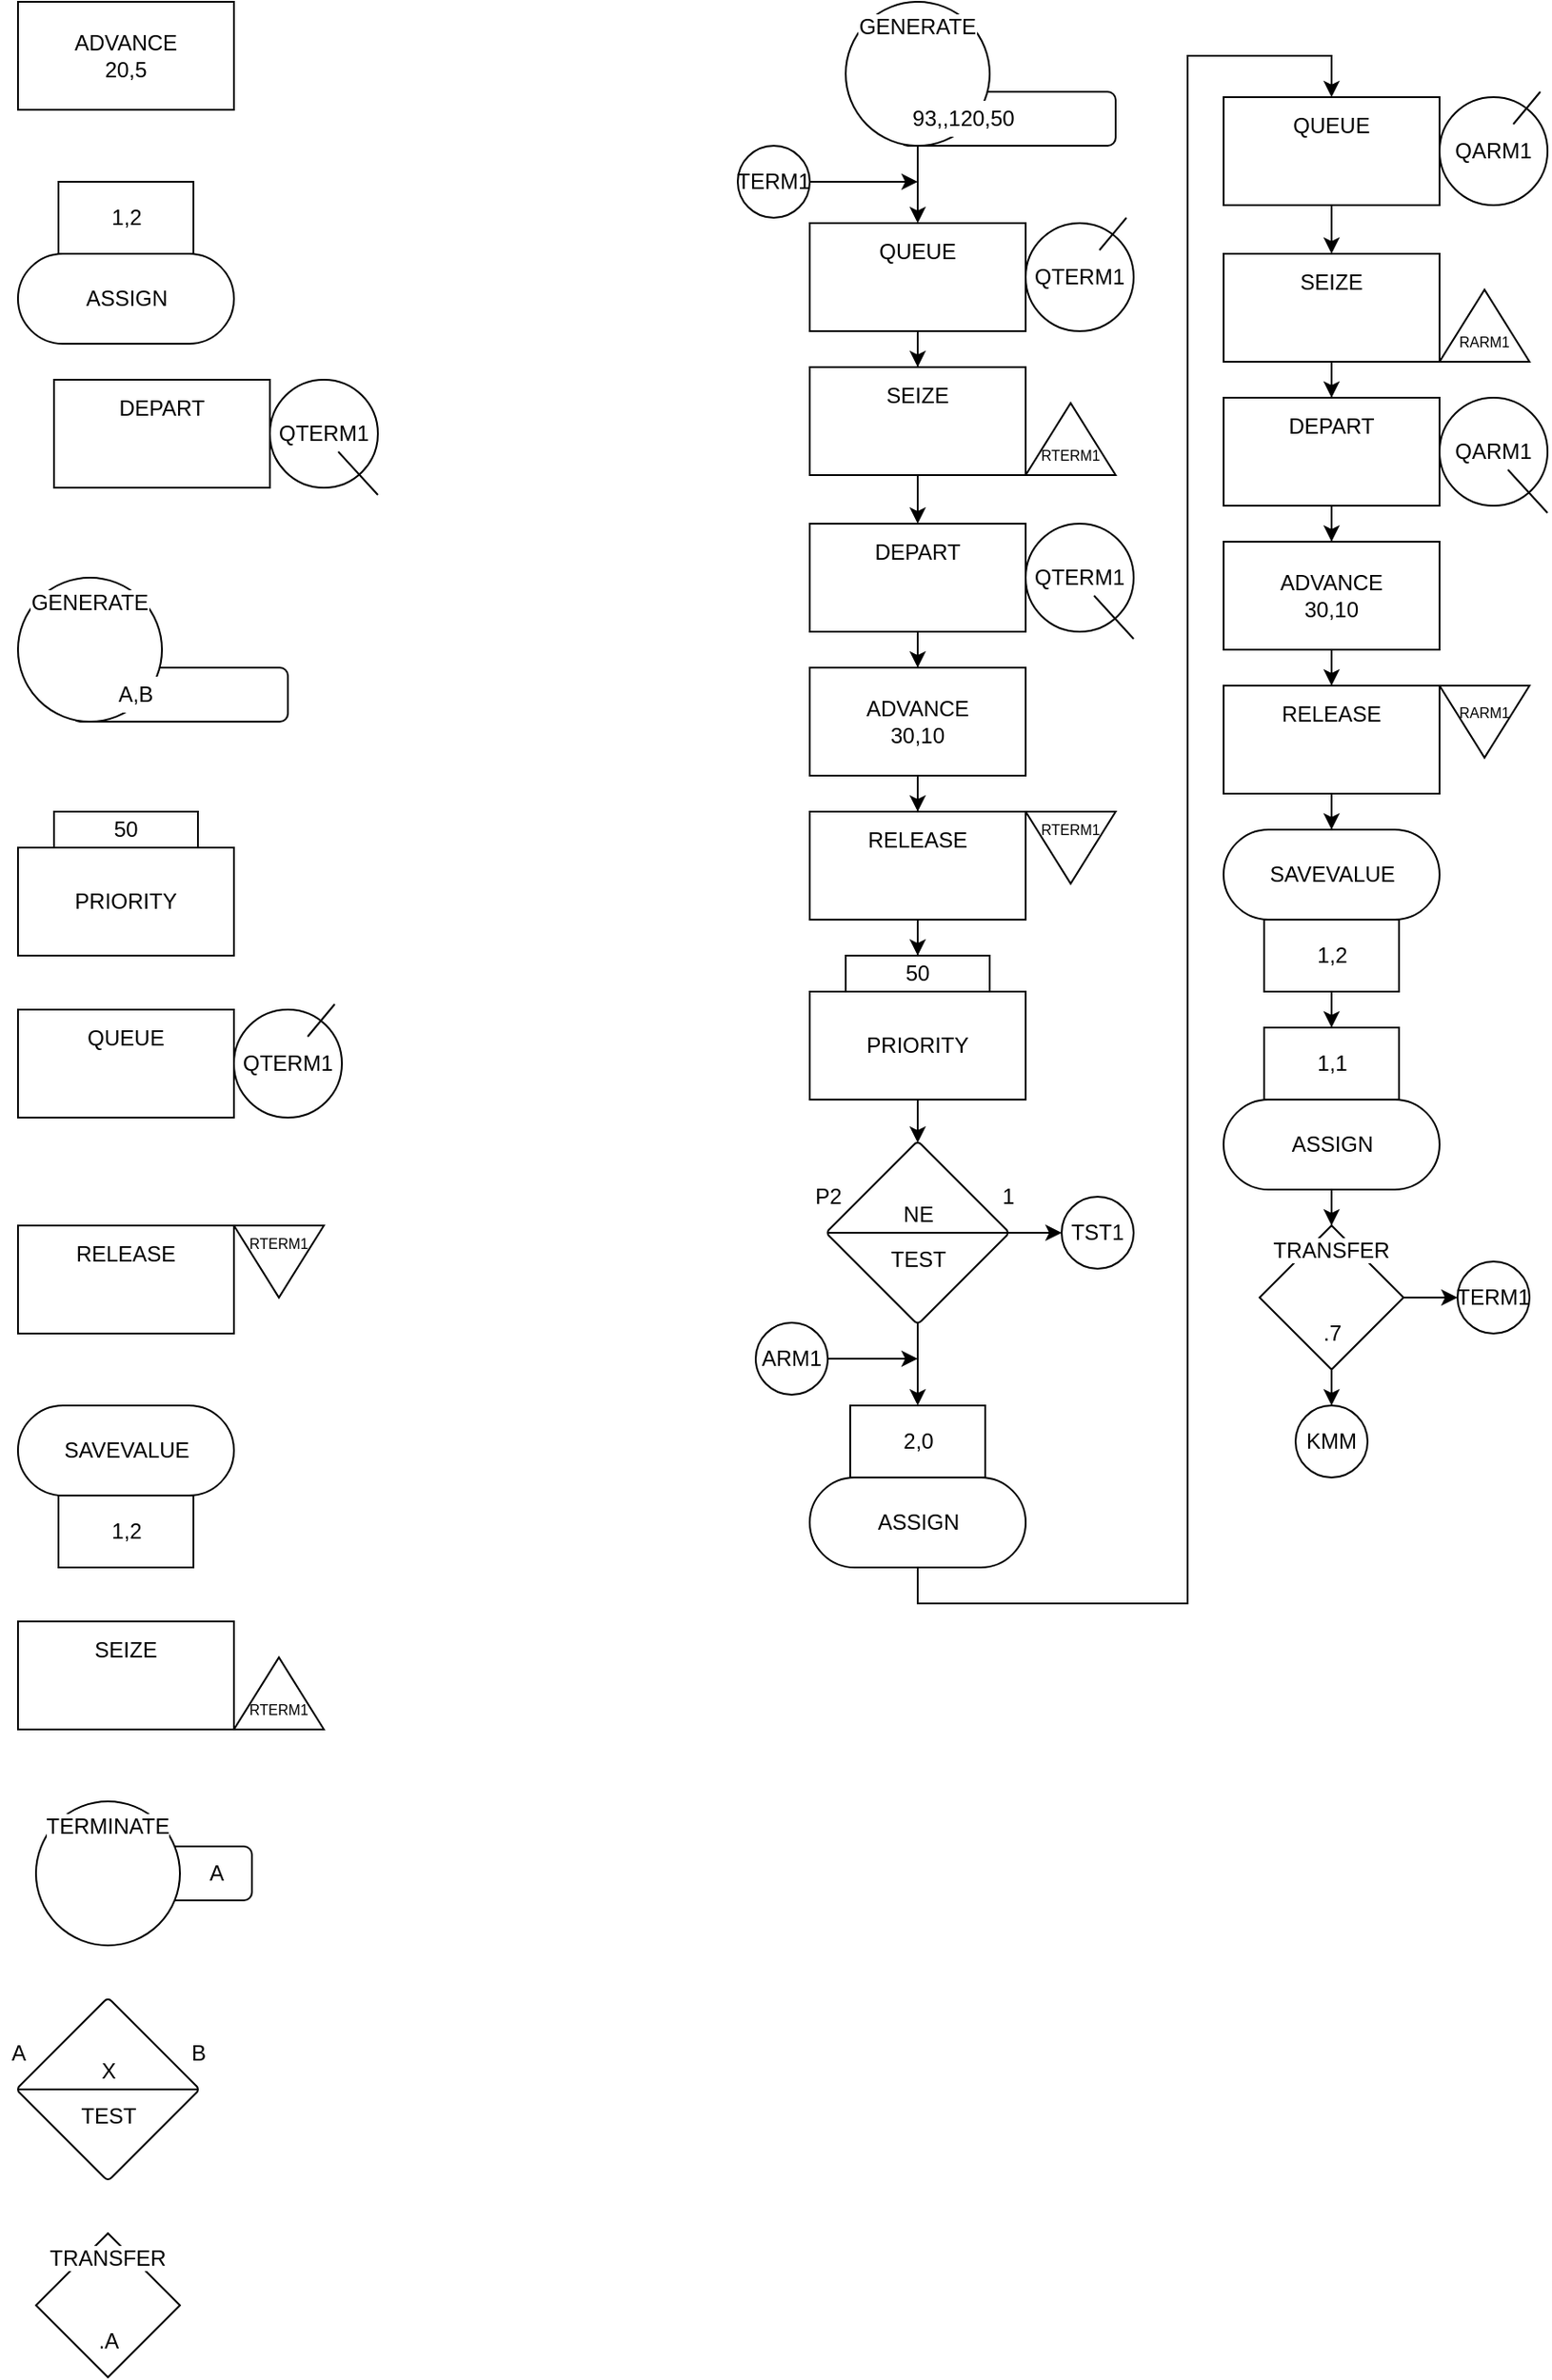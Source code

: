 <mxfile version="18.2.0" type="device"><diagram id="b5jF5Ehrv113ILvDeqp4" name="Page-1"><mxGraphModel dx="1560" dy="831" grid="1" gridSize="10" guides="1" tooltips="1" connect="1" arrows="1" fold="1" page="1" pageScale="1" pageWidth="827" pageHeight="1169" math="0" shadow="0"><root><mxCell id="0"/><mxCell id="1" parent="0"/><mxCell id="TqRCoRW5vjMTQsxi6WLX-4" value="ADVANCE&lt;br&gt;20,5" style="rounded=0;whiteSpace=wrap;html=1;" parent="1" vertex="1"><mxGeometry x="10" width="120" height="60" as="geometry"/></mxCell><mxCell id="TqRCoRW5vjMTQsxi6WLX-15" value="" style="group" parent="1" vertex="1" connectable="0"><mxGeometry x="10" y="100" width="120" height="90" as="geometry"/></mxCell><mxCell id="TqRCoRW5vjMTQsxi6WLX-6" value="ASSIGN" style="html=1;dashed=0;whitespace=wrap;shape=mxgraph.dfd.start" parent="TqRCoRW5vjMTQsxi6WLX-15" vertex="1"><mxGeometry y="40" width="120" height="50" as="geometry"/></mxCell><mxCell id="TqRCoRW5vjMTQsxi6WLX-7" value="1,2" style="rounded=0;whiteSpace=wrap;html=1;" parent="TqRCoRW5vjMTQsxi6WLX-15" vertex="1"><mxGeometry x="22.5" width="75" height="40" as="geometry"/></mxCell><mxCell id="TqRCoRW5vjMTQsxi6WLX-16" value="" style="group" parent="1" vertex="1" connectable="0"><mxGeometry x="30" y="210" width="180" height="64" as="geometry"/></mxCell><mxCell id="TqRCoRW5vjMTQsxi6WLX-8" value="DEPART&lt;br&gt;&lt;br&gt;&lt;br&gt;" style="rounded=0;whiteSpace=wrap;html=1;" parent="TqRCoRW5vjMTQsxi6WLX-16" vertex="1"><mxGeometry width="120" height="60" as="geometry"/></mxCell><mxCell id="TqRCoRW5vjMTQsxi6WLX-9" value="QTERM1" style="ellipse;whiteSpace=wrap;html=1;aspect=fixed;" parent="TqRCoRW5vjMTQsxi6WLX-16" vertex="1"><mxGeometry x="120" width="60" height="60" as="geometry"/></mxCell><mxCell id="TqRCoRW5vjMTQsxi6WLX-10" value="" style="endArrow=none;html=1;rounded=0;" parent="TqRCoRW5vjMTQsxi6WLX-16" edge="1"><mxGeometry width="50" height="50" relative="1" as="geometry"><mxPoint x="158" y="40" as="sourcePoint"/><mxPoint x="180" y="64" as="targetPoint"/></mxGeometry></mxCell><mxCell id="TqRCoRW5vjMTQsxi6WLX-20" value="" style="group" parent="1" vertex="1" connectable="0"><mxGeometry x="10" y="450" width="120" height="80" as="geometry"/></mxCell><mxCell id="TqRCoRW5vjMTQsxi6WLX-18" value="PRIORITY&lt;br&gt;" style="rounded=0;whiteSpace=wrap;html=1;strokeColor=#000000;fillColor=default;" parent="TqRCoRW5vjMTQsxi6WLX-20" vertex="1"><mxGeometry y="20" width="120" height="60" as="geometry"/></mxCell><mxCell id="TqRCoRW5vjMTQsxi6WLX-19" value="50" style="rounded=0;whiteSpace=wrap;html=1;strokeColor=#000000;fillColor=default;" parent="TqRCoRW5vjMTQsxi6WLX-20" vertex="1"><mxGeometry x="20" width="80" height="20" as="geometry"/></mxCell><mxCell id="TqRCoRW5vjMTQsxi6WLX-25" value="" style="group" parent="1" vertex="1" connectable="0"><mxGeometry x="10" y="557" width="180" height="63" as="geometry"/></mxCell><mxCell id="TqRCoRW5vjMTQsxi6WLX-22" value="QUEUE&lt;br&gt;&lt;br&gt;&lt;br&gt;" style="rounded=0;whiteSpace=wrap;html=1;" parent="TqRCoRW5vjMTQsxi6WLX-25" vertex="1"><mxGeometry y="3" width="120" height="60" as="geometry"/></mxCell><mxCell id="TqRCoRW5vjMTQsxi6WLX-23" value="QTERM1" style="ellipse;whiteSpace=wrap;html=1;aspect=fixed;" parent="TqRCoRW5vjMTQsxi6WLX-25" vertex="1"><mxGeometry x="120" y="3" width="60" height="60" as="geometry"/></mxCell><mxCell id="TqRCoRW5vjMTQsxi6WLX-24" value="" style="endArrow=none;html=1;rounded=0;" parent="TqRCoRW5vjMTQsxi6WLX-25" edge="1"><mxGeometry width="50" height="50" relative="1" as="geometry"><mxPoint x="176" as="sourcePoint"/><mxPoint x="161" y="18" as="targetPoint"/></mxGeometry></mxCell><mxCell id="TqRCoRW5vjMTQsxi6WLX-29" value="" style="group" parent="1" vertex="1" connectable="0"><mxGeometry x="10" y="680" width="170" height="60" as="geometry"/></mxCell><mxCell id="TqRCoRW5vjMTQsxi6WLX-26" value="RELEASE&lt;br&gt;&lt;br&gt;&lt;br&gt;" style="rounded=0;whiteSpace=wrap;html=1;strokeColor=#000000;fillColor=default;" parent="TqRCoRW5vjMTQsxi6WLX-29" vertex="1"><mxGeometry width="120" height="60" as="geometry"/></mxCell><mxCell id="TqRCoRW5vjMTQsxi6WLX-28" value="RTERM1&lt;br style=&quot;font-size: 8px;&quot;&gt;&lt;br style=&quot;font-size: 8px;&quot;&gt;&lt;br style=&quot;font-size: 8px;&quot;&gt;" style="triangle;whiteSpace=wrap;html=1;dashed=0;direction=south;strokeColor=#000000;fillColor=default;fontSize=8;" parent="TqRCoRW5vjMTQsxi6WLX-29" vertex="1"><mxGeometry x="120" width="50" height="40" as="geometry"/></mxCell><mxCell id="TqRCoRW5vjMTQsxi6WLX-37" value="" style="group" parent="1" vertex="1" connectable="0"><mxGeometry x="10" y="780" width="120" height="90" as="geometry"/></mxCell><mxCell id="TqRCoRW5vjMTQsxi6WLX-35" value="SAVEVALUE" style="html=1;dashed=0;whitespace=wrap;shape=mxgraph.dfd.start" parent="TqRCoRW5vjMTQsxi6WLX-37" vertex="1"><mxGeometry width="120" height="50" as="geometry"/></mxCell><mxCell id="TqRCoRW5vjMTQsxi6WLX-36" value="1,2" style="rounded=0;whiteSpace=wrap;html=1;" parent="TqRCoRW5vjMTQsxi6WLX-37" vertex="1"><mxGeometry x="22.5" y="50" width="75" height="40" as="geometry"/></mxCell><mxCell id="TqRCoRW5vjMTQsxi6WLX-56" value="" style="group" parent="1" vertex="1" connectable="0"><mxGeometry x="10" y="900" width="170" height="60" as="geometry"/></mxCell><mxCell id="TqRCoRW5vjMTQsxi6WLX-53" value="SEIZE&lt;br&gt;&lt;br&gt;&lt;br&gt;" style="rounded=0;whiteSpace=wrap;html=1;strokeColor=#000000;fillColor=default;" parent="TqRCoRW5vjMTQsxi6WLX-56" vertex="1"><mxGeometry width="120" height="60" as="geometry"/></mxCell><mxCell id="TqRCoRW5vjMTQsxi6WLX-54" value="&lt;br&gt;&lt;br&gt;RTERM1" style="triangle;whiteSpace=wrap;html=1;dashed=0;direction=south;strokeColor=#000000;fillColor=default;fontSize=8;flipV=1;" parent="TqRCoRW5vjMTQsxi6WLX-56" vertex="1"><mxGeometry x="120" y="20" width="50" height="40" as="geometry"/></mxCell><mxCell id="TqRCoRW5vjMTQsxi6WLX-72" value="" style="group" parent="1" vertex="1" connectable="0"><mxGeometry y="1110" width="120" height="100" as="geometry"/></mxCell><mxCell id="TqRCoRW5vjMTQsxi6WLX-67" value="" style="verticalLabelPosition=bottom;verticalAlign=top;html=1;shape=mxgraph.flowchart.sort;fontSize=12;strokeColor=#000000;fillColor=default;" parent="TqRCoRW5vjMTQsxi6WLX-72" vertex="1"><mxGeometry x="10" width="100" height="100" as="geometry"/></mxCell><mxCell id="TqRCoRW5vjMTQsxi6WLX-68" value="TEST" style="text;html=1;align=center;verticalAlign=middle;resizable=0;points=[];autosize=1;strokeColor=none;fillColor=none;fontSize=12;" parent="TqRCoRW5vjMTQsxi6WLX-72" vertex="1"><mxGeometry x="35" y="55" width="50" height="20" as="geometry"/></mxCell><mxCell id="TqRCoRW5vjMTQsxi6WLX-69" value="X" style="text;html=1;align=center;verticalAlign=middle;resizable=0;points=[];autosize=1;strokeColor=none;fillColor=none;fontSize=12;" parent="TqRCoRW5vjMTQsxi6WLX-72" vertex="1"><mxGeometry x="50" y="30" width="20" height="20" as="geometry"/></mxCell><mxCell id="TqRCoRW5vjMTQsxi6WLX-70" value="A" style="text;html=1;align=center;verticalAlign=middle;resizable=0;points=[];autosize=1;strokeColor=none;fillColor=none;fontSize=12;" parent="TqRCoRW5vjMTQsxi6WLX-72" vertex="1"><mxGeometry y="20" width="20" height="20" as="geometry"/></mxCell><mxCell id="TqRCoRW5vjMTQsxi6WLX-71" value="B" style="text;html=1;align=center;verticalAlign=middle;resizable=0;points=[];autosize=1;strokeColor=none;fillColor=none;fontSize=12;" parent="TqRCoRW5vjMTQsxi6WLX-72" vertex="1"><mxGeometry x="100" y="20" width="20" height="20" as="geometry"/></mxCell><mxCell id="TqRCoRW5vjMTQsxi6WLX-74" value="" style="group" parent="1" vertex="1" connectable="0"><mxGeometry x="10" y="320" width="150" height="80" as="geometry"/></mxCell><mxCell id="TqRCoRW5vjMTQsxi6WLX-3" value="" style="rounded=1;whiteSpace=wrap;html=1;" parent="TqRCoRW5vjMTQsxi6WLX-74" vertex="1"><mxGeometry x="30" y="50" width="120" height="30" as="geometry"/></mxCell><mxCell id="TqRCoRW5vjMTQsxi6WLX-2" value="GENERATE" style="ellipse;whiteSpace=wrap;html=1;aspect=fixed;verticalAlign=top;labelBackgroundColor=default;labelBorderColor=none;" parent="TqRCoRW5vjMTQsxi6WLX-74" vertex="1"><mxGeometry width="80" height="80" as="geometry"/></mxCell><mxCell id="TqRCoRW5vjMTQsxi6WLX-11" value="A,B" style="text;html=1;align=center;verticalAlign=middle;resizable=0;points=[];autosize=1;strokeColor=none;fillColor=default;" parent="TqRCoRW5vjMTQsxi6WLX-74" vertex="1"><mxGeometry x="50" y="55" width="30" height="20" as="geometry"/></mxCell><mxCell id="TqRCoRW5vjMTQsxi6WLX-75" value="" style="group" parent="1" vertex="1" connectable="0"><mxGeometry x="20" y="1000" width="120" height="80" as="geometry"/></mxCell><mxCell id="TqRCoRW5vjMTQsxi6WLX-63" value="" style="rounded=1;whiteSpace=wrap;html=1;" parent="TqRCoRW5vjMTQsxi6WLX-75" vertex="1"><mxGeometry x="65" y="25" width="55" height="30" as="geometry"/></mxCell><mxCell id="TqRCoRW5vjMTQsxi6WLX-64" value="TERMINATE" style="ellipse;whiteSpace=wrap;html=1;aspect=fixed;verticalAlign=top;labelBackgroundColor=default;" parent="TqRCoRW5vjMTQsxi6WLX-75" vertex="1"><mxGeometry width="80" height="80" as="geometry"/></mxCell><mxCell id="TqRCoRW5vjMTQsxi6WLX-65" value="A" style="text;html=1;align=center;verticalAlign=middle;resizable=0;points=[];autosize=1;strokeColor=none;fillColor=default;" parent="TqRCoRW5vjMTQsxi6WLX-75" vertex="1"><mxGeometry x="90" y="30" width="20" height="20" as="geometry"/></mxCell><mxCell id="TqRCoRW5vjMTQsxi6WLX-119" value="" style="group" parent="1" vertex="1" connectable="0"><mxGeometry x="20" y="1240" width="80" height="80" as="geometry"/></mxCell><mxCell id="TqRCoRW5vjMTQsxi6WLX-73" value="TRANSFER" style="rhombus;whiteSpace=wrap;html=1;fontSize=12;strokeColor=#000000;fillColor=default;labelPosition=center;verticalLabelPosition=middle;align=center;verticalAlign=top;labelBackgroundColor=default;" parent="TqRCoRW5vjMTQsxi6WLX-119" vertex="1"><mxGeometry width="80" height="80" as="geometry"/></mxCell><mxCell id="TqRCoRW5vjMTQsxi6WLX-76" value=".A" style="text;html=1;align=center;verticalAlign=middle;resizable=0;points=[];autosize=1;strokeColor=none;fillColor=none;fontSize=12;" parent="TqRCoRW5vjMTQsxi6WLX-119" vertex="1"><mxGeometry x="25" y="50" width="30" height="20" as="geometry"/></mxCell><mxCell id="TqRCoRW5vjMTQsxi6WLX-120" value="" style="group" parent="1" vertex="1" connectable="0"><mxGeometry x="470" width="150" height="80" as="geometry"/></mxCell><mxCell id="TqRCoRW5vjMTQsxi6WLX-121" value="" style="rounded=1;whiteSpace=wrap;html=1;" parent="TqRCoRW5vjMTQsxi6WLX-120" vertex="1"><mxGeometry x="30" y="50" width="120" height="30" as="geometry"/></mxCell><mxCell id="TqRCoRW5vjMTQsxi6WLX-122" value="GENERATE" style="ellipse;whiteSpace=wrap;html=1;aspect=fixed;verticalAlign=top;labelBackgroundColor=default;labelBorderColor=none;" parent="TqRCoRW5vjMTQsxi6WLX-120" vertex="1"><mxGeometry width="80" height="80" as="geometry"/></mxCell><mxCell id="TqRCoRW5vjMTQsxi6WLX-123" value="93,,120,50" style="text;html=1;align=center;verticalAlign=middle;resizable=0;points=[];autosize=1;strokeColor=none;fillColor=default;labelBackgroundColor=none;" parent="TqRCoRW5vjMTQsxi6WLX-120" vertex="1"><mxGeometry x="30" y="55" width="70" height="20" as="geometry"/></mxCell><mxCell id="TrXtU_IA2PlXwmje9z8y-1" value="" style="group" vertex="1" connectable="0" parent="1"><mxGeometry x="450" y="120" width="180" height="63" as="geometry"/></mxCell><mxCell id="TrXtU_IA2PlXwmje9z8y-2" value="QUEUE&lt;br&gt;&lt;br&gt;&lt;br&gt;" style="rounded=0;whiteSpace=wrap;html=1;" vertex="1" parent="TrXtU_IA2PlXwmje9z8y-1"><mxGeometry y="3" width="120" height="60" as="geometry"/></mxCell><mxCell id="TrXtU_IA2PlXwmje9z8y-3" value="QTERM1" style="ellipse;whiteSpace=wrap;html=1;aspect=fixed;" vertex="1" parent="TrXtU_IA2PlXwmje9z8y-1"><mxGeometry x="120" y="3" width="60" height="60" as="geometry"/></mxCell><mxCell id="TrXtU_IA2PlXwmje9z8y-4" value="" style="endArrow=none;html=1;rounded=0;" edge="1" parent="TrXtU_IA2PlXwmje9z8y-1"><mxGeometry width="50" height="50" relative="1" as="geometry"><mxPoint x="176" as="sourcePoint"/><mxPoint x="161" y="18" as="targetPoint"/></mxGeometry></mxCell><mxCell id="TrXtU_IA2PlXwmje9z8y-5" style="edgeStyle=orthogonalEdgeStyle;rounded=0;orthogonalLoop=1;jettySize=auto;html=1;entryX=0.5;entryY=0;entryDx=0;entryDy=0;" edge="1" parent="1" source="TqRCoRW5vjMTQsxi6WLX-122" target="TrXtU_IA2PlXwmje9z8y-2"><mxGeometry relative="1" as="geometry"/></mxCell><mxCell id="TrXtU_IA2PlXwmje9z8y-6" value="" style="group" vertex="1" connectable="0" parent="1"><mxGeometry x="450" y="203" width="170" height="60" as="geometry"/></mxCell><mxCell id="TrXtU_IA2PlXwmje9z8y-7" value="SEIZE&lt;br&gt;&lt;br&gt;&lt;br&gt;" style="rounded=0;whiteSpace=wrap;html=1;strokeColor=#000000;fillColor=default;" vertex="1" parent="TrXtU_IA2PlXwmje9z8y-6"><mxGeometry width="120" height="60" as="geometry"/></mxCell><mxCell id="TrXtU_IA2PlXwmje9z8y-8" value="&lt;br&gt;&lt;br&gt;RTERM1" style="triangle;whiteSpace=wrap;html=1;dashed=0;direction=south;strokeColor=#000000;fillColor=default;fontSize=8;flipV=1;" vertex="1" parent="TrXtU_IA2PlXwmje9z8y-6"><mxGeometry x="120" y="20" width="50" height="40" as="geometry"/></mxCell><mxCell id="TrXtU_IA2PlXwmje9z8y-9" value="" style="edgeStyle=orthogonalEdgeStyle;rounded=0;orthogonalLoop=1;jettySize=auto;html=1;" edge="1" parent="1" source="TrXtU_IA2PlXwmje9z8y-2" target="TrXtU_IA2PlXwmje9z8y-7"><mxGeometry relative="1" as="geometry"/></mxCell><mxCell id="TrXtU_IA2PlXwmje9z8y-10" value="" style="group" vertex="1" connectable="0" parent="1"><mxGeometry x="450" y="290" width="180" height="64" as="geometry"/></mxCell><mxCell id="TrXtU_IA2PlXwmje9z8y-11" value="DEPART&lt;br&gt;&lt;br&gt;&lt;br&gt;" style="rounded=0;whiteSpace=wrap;html=1;" vertex="1" parent="TrXtU_IA2PlXwmje9z8y-10"><mxGeometry width="120" height="60" as="geometry"/></mxCell><mxCell id="TrXtU_IA2PlXwmje9z8y-12" value="QTERM1" style="ellipse;whiteSpace=wrap;html=1;aspect=fixed;" vertex="1" parent="TrXtU_IA2PlXwmje9z8y-10"><mxGeometry x="120" width="60" height="60" as="geometry"/></mxCell><mxCell id="TrXtU_IA2PlXwmje9z8y-13" value="" style="endArrow=none;html=1;rounded=0;" edge="1" parent="TrXtU_IA2PlXwmje9z8y-10"><mxGeometry width="50" height="50" relative="1" as="geometry"><mxPoint x="158" y="40" as="sourcePoint"/><mxPoint x="180" y="64" as="targetPoint"/></mxGeometry></mxCell><mxCell id="TrXtU_IA2PlXwmje9z8y-14" value="" style="edgeStyle=orthogonalEdgeStyle;rounded=0;orthogonalLoop=1;jettySize=auto;html=1;" edge="1" parent="1" source="TrXtU_IA2PlXwmje9z8y-7" target="TrXtU_IA2PlXwmje9z8y-11"><mxGeometry relative="1" as="geometry"/></mxCell><mxCell id="TrXtU_IA2PlXwmje9z8y-20" value="" style="edgeStyle=orthogonalEdgeStyle;rounded=0;orthogonalLoop=1;jettySize=auto;html=1;" edge="1" parent="1" source="TrXtU_IA2PlXwmje9z8y-15" target="TrXtU_IA2PlXwmje9z8y-18"><mxGeometry relative="1" as="geometry"/></mxCell><mxCell id="TrXtU_IA2PlXwmje9z8y-15" value="ADVANCE&lt;br&gt;30,10" style="rounded=0;whiteSpace=wrap;html=1;" vertex="1" parent="1"><mxGeometry x="450" y="370" width="120" height="60" as="geometry"/></mxCell><mxCell id="TrXtU_IA2PlXwmje9z8y-16" value="" style="edgeStyle=orthogonalEdgeStyle;rounded=0;orthogonalLoop=1;jettySize=auto;html=1;" edge="1" parent="1" source="TrXtU_IA2PlXwmje9z8y-11" target="TrXtU_IA2PlXwmje9z8y-15"><mxGeometry relative="1" as="geometry"/></mxCell><mxCell id="TrXtU_IA2PlXwmje9z8y-17" value="" style="group" vertex="1" connectable="0" parent="1"><mxGeometry x="450" y="450" width="170" height="60" as="geometry"/></mxCell><mxCell id="TrXtU_IA2PlXwmje9z8y-18" value="RELEASE&lt;br&gt;&lt;br&gt;&lt;br&gt;" style="rounded=0;whiteSpace=wrap;html=1;strokeColor=#000000;fillColor=default;" vertex="1" parent="TrXtU_IA2PlXwmje9z8y-17"><mxGeometry width="120" height="60" as="geometry"/></mxCell><mxCell id="TrXtU_IA2PlXwmje9z8y-19" value="RTERM1&lt;br style=&quot;font-size: 8px;&quot;&gt;&lt;br style=&quot;font-size: 8px;&quot;&gt;&lt;br style=&quot;font-size: 8px;&quot;&gt;" style="triangle;whiteSpace=wrap;html=1;dashed=0;direction=south;strokeColor=#000000;fillColor=default;fontSize=8;" vertex="1" parent="TrXtU_IA2PlXwmje9z8y-17"><mxGeometry x="120" width="50" height="40" as="geometry"/></mxCell><mxCell id="TrXtU_IA2PlXwmje9z8y-22" value="" style="group" vertex="1" connectable="0" parent="1"><mxGeometry x="450" y="530" width="120" height="80" as="geometry"/></mxCell><mxCell id="TrXtU_IA2PlXwmje9z8y-23" value="PRIORITY&lt;br&gt;" style="rounded=0;whiteSpace=wrap;html=1;strokeColor=#000000;fillColor=default;" vertex="1" parent="TrXtU_IA2PlXwmje9z8y-22"><mxGeometry y="20" width="120" height="60" as="geometry"/></mxCell><mxCell id="TrXtU_IA2PlXwmje9z8y-24" value="50" style="rounded=0;whiteSpace=wrap;html=1;strokeColor=#000000;fillColor=default;" vertex="1" parent="TrXtU_IA2PlXwmje9z8y-22"><mxGeometry x="20" width="80" height="20" as="geometry"/></mxCell><mxCell id="TrXtU_IA2PlXwmje9z8y-25" value="" style="edgeStyle=orthogonalEdgeStyle;rounded=0;orthogonalLoop=1;jettySize=auto;html=1;" edge="1" parent="1" source="TrXtU_IA2PlXwmje9z8y-18" target="TrXtU_IA2PlXwmje9z8y-24"><mxGeometry relative="1" as="geometry"/></mxCell><mxCell id="TrXtU_IA2PlXwmje9z8y-26" value="" style="group" vertex="1" connectable="0" parent="1"><mxGeometry x="450" y="634" width="120" height="100" as="geometry"/></mxCell><mxCell id="TrXtU_IA2PlXwmje9z8y-27" value="" style="verticalLabelPosition=bottom;verticalAlign=top;html=1;shape=mxgraph.flowchart.sort;fontSize=12;strokeColor=#000000;fillColor=default;" vertex="1" parent="TrXtU_IA2PlXwmje9z8y-26"><mxGeometry x="10" width="100" height="100" as="geometry"/></mxCell><mxCell id="TrXtU_IA2PlXwmje9z8y-28" value="TEST" style="text;html=1;align=center;verticalAlign=middle;resizable=0;points=[];autosize=1;strokeColor=none;fillColor=none;fontSize=12;" vertex="1" parent="TrXtU_IA2PlXwmje9z8y-26"><mxGeometry x="35" y="55" width="50" height="20" as="geometry"/></mxCell><mxCell id="TrXtU_IA2PlXwmje9z8y-29" value="NE" style="text;html=1;align=center;verticalAlign=middle;resizable=0;points=[];autosize=1;strokeColor=none;fillColor=none;fontSize=12;" vertex="1" parent="TrXtU_IA2PlXwmje9z8y-26"><mxGeometry x="45" y="30" width="30" height="20" as="geometry"/></mxCell><mxCell id="TrXtU_IA2PlXwmje9z8y-30" value="P2" style="text;html=1;align=center;verticalAlign=middle;resizable=0;points=[];autosize=1;strokeColor=none;fillColor=none;fontSize=12;" vertex="1" parent="TrXtU_IA2PlXwmje9z8y-26"><mxGeometry x="-5" y="20" width="30" height="20" as="geometry"/></mxCell><mxCell id="TrXtU_IA2PlXwmje9z8y-31" value="1" style="text;html=1;align=center;verticalAlign=middle;resizable=0;points=[];autosize=1;strokeColor=none;fillColor=none;fontSize=12;" vertex="1" parent="TrXtU_IA2PlXwmje9z8y-26"><mxGeometry x="100" y="20" width="20" height="20" as="geometry"/></mxCell><mxCell id="TrXtU_IA2PlXwmje9z8y-32" value="" style="edgeStyle=orthogonalEdgeStyle;rounded=0;orthogonalLoop=1;jettySize=auto;html=1;entryX=0.5;entryY=0;entryDx=0;entryDy=0;entryPerimeter=0;" edge="1" parent="1" source="TrXtU_IA2PlXwmje9z8y-23" target="TrXtU_IA2PlXwmje9z8y-27"><mxGeometry relative="1" as="geometry"><mxPoint x="510" y="700" as="targetPoint"/></mxGeometry></mxCell><mxCell id="TrXtU_IA2PlXwmje9z8y-34" value="TST1" style="ellipse;whiteSpace=wrap;html=1;aspect=fixed;" vertex="1" parent="1"><mxGeometry x="590" y="664" width="40" height="40" as="geometry"/></mxCell><mxCell id="TrXtU_IA2PlXwmje9z8y-35" value="" style="group" vertex="1" connectable="0" parent="1"><mxGeometry x="450" y="780" width="120" height="90" as="geometry"/></mxCell><mxCell id="TrXtU_IA2PlXwmje9z8y-36" value="ASSIGN" style="html=1;dashed=0;whitespace=wrap;shape=mxgraph.dfd.start" vertex="1" parent="TrXtU_IA2PlXwmje9z8y-35"><mxGeometry y="40" width="120" height="50" as="geometry"/></mxCell><mxCell id="TrXtU_IA2PlXwmje9z8y-37" value="2,0" style="rounded=0;whiteSpace=wrap;html=1;" vertex="1" parent="TrXtU_IA2PlXwmje9z8y-35"><mxGeometry x="22.5" width="75" height="40" as="geometry"/></mxCell><mxCell id="TrXtU_IA2PlXwmje9z8y-38" value="" style="edgeStyle=orthogonalEdgeStyle;rounded=0;orthogonalLoop=1;jettySize=auto;html=1;" edge="1" parent="1" source="TrXtU_IA2PlXwmje9z8y-27" target="TrXtU_IA2PlXwmje9z8y-37"><mxGeometry relative="1" as="geometry"/></mxCell><mxCell id="TrXtU_IA2PlXwmje9z8y-39" value="" style="group" vertex="1" connectable="0" parent="1"><mxGeometry x="680" y="50" width="180" height="63" as="geometry"/></mxCell><mxCell id="TrXtU_IA2PlXwmje9z8y-40" value="QUEUE&lt;br&gt;&lt;br&gt;&lt;br&gt;" style="rounded=0;whiteSpace=wrap;html=1;" vertex="1" parent="TrXtU_IA2PlXwmje9z8y-39"><mxGeometry y="3" width="120" height="60" as="geometry"/></mxCell><mxCell id="TrXtU_IA2PlXwmje9z8y-41" value="QARM1" style="ellipse;whiteSpace=wrap;html=1;aspect=fixed;" vertex="1" parent="TrXtU_IA2PlXwmje9z8y-39"><mxGeometry x="120" y="3" width="60" height="60" as="geometry"/></mxCell><mxCell id="TrXtU_IA2PlXwmje9z8y-42" value="" style="endArrow=none;html=1;rounded=0;" edge="1" parent="TrXtU_IA2PlXwmje9z8y-39"><mxGeometry width="50" height="50" relative="1" as="geometry"><mxPoint x="176" as="sourcePoint"/><mxPoint x="161" y="18" as="targetPoint"/></mxGeometry></mxCell><mxCell id="TrXtU_IA2PlXwmje9z8y-43" value="" style="group" vertex="1" connectable="0" parent="1"><mxGeometry x="680" y="140" width="170" height="60" as="geometry"/></mxCell><mxCell id="TrXtU_IA2PlXwmje9z8y-44" value="SEIZE&lt;br&gt;&lt;br&gt;&lt;br&gt;" style="rounded=0;whiteSpace=wrap;html=1;strokeColor=#000000;fillColor=default;" vertex="1" parent="TrXtU_IA2PlXwmje9z8y-43"><mxGeometry width="120" height="60" as="geometry"/></mxCell><mxCell id="TrXtU_IA2PlXwmje9z8y-45" value="&lt;br&gt;&lt;br&gt;RARM1" style="triangle;whiteSpace=wrap;html=1;dashed=0;direction=south;strokeColor=#000000;fillColor=default;fontSize=8;flipV=1;" vertex="1" parent="TrXtU_IA2PlXwmje9z8y-43"><mxGeometry x="120" y="20" width="50" height="40" as="geometry"/></mxCell><mxCell id="TrXtU_IA2PlXwmje9z8y-46" value="" style="edgeStyle=orthogonalEdgeStyle;rounded=0;orthogonalLoop=1;jettySize=auto;html=1;" edge="1" parent="1" source="TrXtU_IA2PlXwmje9z8y-40" target="TrXtU_IA2PlXwmje9z8y-44"><mxGeometry relative="1" as="geometry"/></mxCell><mxCell id="TrXtU_IA2PlXwmje9z8y-47" value="" style="group" vertex="1" connectable="0" parent="1"><mxGeometry x="680" y="220" width="180" height="64" as="geometry"/></mxCell><mxCell id="TrXtU_IA2PlXwmje9z8y-48" value="DEPART&lt;br&gt;&lt;br&gt;&lt;br&gt;" style="rounded=0;whiteSpace=wrap;html=1;" vertex="1" parent="TrXtU_IA2PlXwmje9z8y-47"><mxGeometry width="120" height="60" as="geometry"/></mxCell><mxCell id="TrXtU_IA2PlXwmje9z8y-49" value="QARM1" style="ellipse;whiteSpace=wrap;html=1;aspect=fixed;" vertex="1" parent="TrXtU_IA2PlXwmje9z8y-47"><mxGeometry x="120" width="60" height="60" as="geometry"/></mxCell><mxCell id="TrXtU_IA2PlXwmje9z8y-50" value="" style="endArrow=none;html=1;rounded=0;" edge="1" parent="TrXtU_IA2PlXwmje9z8y-47"><mxGeometry width="50" height="50" relative="1" as="geometry"><mxPoint x="158" y="40" as="sourcePoint"/><mxPoint x="180" y="64" as="targetPoint"/></mxGeometry></mxCell><mxCell id="TrXtU_IA2PlXwmje9z8y-51" value="" style="edgeStyle=orthogonalEdgeStyle;rounded=0;orthogonalLoop=1;jettySize=auto;html=1;" edge="1" parent="1" source="TrXtU_IA2PlXwmje9z8y-44" target="TrXtU_IA2PlXwmje9z8y-48"><mxGeometry relative="1" as="geometry"/></mxCell><mxCell id="TrXtU_IA2PlXwmje9z8y-52" value="" style="edgeStyle=orthogonalEdgeStyle;rounded=0;orthogonalLoop=1;jettySize=auto;html=1;" edge="1" parent="1" source="TrXtU_IA2PlXwmje9z8y-53" target="TrXtU_IA2PlXwmje9z8y-56"><mxGeometry relative="1" as="geometry"/></mxCell><mxCell id="TrXtU_IA2PlXwmje9z8y-53" value="ADVANCE&lt;br&gt;30,10" style="rounded=0;whiteSpace=wrap;html=1;" vertex="1" parent="1"><mxGeometry x="680" y="300" width="120" height="60" as="geometry"/></mxCell><mxCell id="TrXtU_IA2PlXwmje9z8y-54" value="" style="edgeStyle=orthogonalEdgeStyle;rounded=0;orthogonalLoop=1;jettySize=auto;html=1;" edge="1" parent="1" source="TrXtU_IA2PlXwmje9z8y-48" target="TrXtU_IA2PlXwmje9z8y-53"><mxGeometry relative="1" as="geometry"/></mxCell><mxCell id="TrXtU_IA2PlXwmje9z8y-55" value="" style="group" vertex="1" connectable="0" parent="1"><mxGeometry x="680" y="380" width="170" height="60" as="geometry"/></mxCell><mxCell id="TrXtU_IA2PlXwmje9z8y-56" value="RELEASE&lt;br&gt;&lt;br&gt;&lt;br&gt;" style="rounded=0;whiteSpace=wrap;html=1;strokeColor=#000000;fillColor=default;" vertex="1" parent="TrXtU_IA2PlXwmje9z8y-55"><mxGeometry width="120" height="60" as="geometry"/></mxCell><mxCell id="TrXtU_IA2PlXwmje9z8y-57" value="RARM1&lt;br style=&quot;font-size: 8px;&quot;&gt;&lt;br style=&quot;font-size: 8px;&quot;&gt;" style="triangle;whiteSpace=wrap;html=1;dashed=0;direction=south;strokeColor=#000000;fillColor=default;fontSize=8;" vertex="1" parent="TrXtU_IA2PlXwmje9z8y-55"><mxGeometry x="120" width="50" height="40" as="geometry"/></mxCell><mxCell id="TrXtU_IA2PlXwmje9z8y-58" value="" style="group" vertex="1" connectable="0" parent="1"><mxGeometry x="680" y="460" width="120" height="90" as="geometry"/></mxCell><mxCell id="TrXtU_IA2PlXwmje9z8y-59" value="SAVEVALUE" style="html=1;dashed=0;whitespace=wrap;shape=mxgraph.dfd.start" vertex="1" parent="TrXtU_IA2PlXwmje9z8y-58"><mxGeometry width="120" height="50" as="geometry"/></mxCell><mxCell id="TrXtU_IA2PlXwmje9z8y-60" value="1,2" style="rounded=0;whiteSpace=wrap;html=1;" vertex="1" parent="TrXtU_IA2PlXwmje9z8y-58"><mxGeometry x="22.5" y="50" width="75" height="40" as="geometry"/></mxCell><mxCell id="TrXtU_IA2PlXwmje9z8y-62" style="edgeStyle=orthogonalEdgeStyle;rounded=0;orthogonalLoop=1;jettySize=auto;html=1;entryX=0.5;entryY=0.5;entryDx=0;entryDy=-25;entryPerimeter=0;" edge="1" parent="1" source="TrXtU_IA2PlXwmje9z8y-56" target="TrXtU_IA2PlXwmje9z8y-59"><mxGeometry relative="1" as="geometry"/></mxCell><mxCell id="TrXtU_IA2PlXwmje9z8y-63" value="" style="group" vertex="1" connectable="0" parent="1"><mxGeometry x="680" y="570" width="120" height="90" as="geometry"/></mxCell><mxCell id="TrXtU_IA2PlXwmje9z8y-64" value="ASSIGN" style="html=1;dashed=0;whitespace=wrap;shape=mxgraph.dfd.start" vertex="1" parent="TrXtU_IA2PlXwmje9z8y-63"><mxGeometry y="40" width="120" height="50" as="geometry"/></mxCell><mxCell id="TrXtU_IA2PlXwmje9z8y-65" value="1,1" style="rounded=0;whiteSpace=wrap;html=1;" vertex="1" parent="TrXtU_IA2PlXwmje9z8y-63"><mxGeometry x="22.5" width="75" height="40" as="geometry"/></mxCell><mxCell id="TrXtU_IA2PlXwmje9z8y-66" value="" style="edgeStyle=orthogonalEdgeStyle;rounded=0;orthogonalLoop=1;jettySize=auto;html=1;" edge="1" parent="1" source="TrXtU_IA2PlXwmje9z8y-60" target="TrXtU_IA2PlXwmje9z8y-65"><mxGeometry relative="1" as="geometry"/></mxCell><mxCell id="TrXtU_IA2PlXwmje9z8y-67" value="" style="group" vertex="1" connectable="0" parent="1"><mxGeometry x="700" y="680" width="80" height="80" as="geometry"/></mxCell><mxCell id="TrXtU_IA2PlXwmje9z8y-68" value="TRANSFER" style="rhombus;whiteSpace=wrap;html=1;fontSize=12;strokeColor=#000000;fillColor=default;labelPosition=center;verticalLabelPosition=middle;align=center;verticalAlign=top;labelBackgroundColor=default;" vertex="1" parent="TrXtU_IA2PlXwmje9z8y-67"><mxGeometry width="80" height="80" as="geometry"/></mxCell><mxCell id="TrXtU_IA2PlXwmje9z8y-69" value=".7" style="text;html=1;align=center;verticalAlign=middle;resizable=0;points=[];autosize=1;strokeColor=none;fillColor=none;fontSize=12;" vertex="1" parent="TrXtU_IA2PlXwmje9z8y-67"><mxGeometry x="25" y="50" width="30" height="20" as="geometry"/></mxCell><mxCell id="TrXtU_IA2PlXwmje9z8y-72" style="edgeStyle=orthogonalEdgeStyle;rounded=0;orthogonalLoop=1;jettySize=auto;html=1;entryX=0.5;entryY=0;entryDx=0;entryDy=0;" edge="1" parent="1" source="TrXtU_IA2PlXwmje9z8y-64" target="TrXtU_IA2PlXwmje9z8y-68"><mxGeometry relative="1" as="geometry"/></mxCell><mxCell id="TrXtU_IA2PlXwmje9z8y-73" value="TERM1" style="ellipse;whiteSpace=wrap;html=1;aspect=fixed;" vertex="1" parent="1"><mxGeometry x="810" y="700" width="40" height="40" as="geometry"/></mxCell><mxCell id="TrXtU_IA2PlXwmje9z8y-74" value="" style="edgeStyle=orthogonalEdgeStyle;rounded=0;orthogonalLoop=1;jettySize=auto;html=1;" edge="1" parent="1" source="TrXtU_IA2PlXwmje9z8y-68" target="TrXtU_IA2PlXwmje9z8y-73"><mxGeometry relative="1" as="geometry"/></mxCell><mxCell id="TrXtU_IA2PlXwmje9z8y-75" value="KMM" style="ellipse;whiteSpace=wrap;html=1;aspect=fixed;" vertex="1" parent="1"><mxGeometry x="720" y="780" width="40" height="40" as="geometry"/></mxCell><mxCell id="TrXtU_IA2PlXwmje9z8y-76" value="" style="edgeStyle=orthogonalEdgeStyle;rounded=0;orthogonalLoop=1;jettySize=auto;html=1;" edge="1" parent="1" source="TrXtU_IA2PlXwmje9z8y-68" target="TrXtU_IA2PlXwmje9z8y-75"><mxGeometry relative="1" as="geometry"/></mxCell><mxCell id="TrXtU_IA2PlXwmje9z8y-82" style="edgeStyle=orthogonalEdgeStyle;rounded=0;orthogonalLoop=1;jettySize=auto;html=1;" edge="1" parent="1" source="TrXtU_IA2PlXwmje9z8y-77"><mxGeometry relative="1" as="geometry"><mxPoint x="510" y="754" as="targetPoint"/></mxGeometry></mxCell><mxCell id="TrXtU_IA2PlXwmje9z8y-77" value="ARM1" style="ellipse;whiteSpace=wrap;html=1;aspect=fixed;" vertex="1" parent="1"><mxGeometry x="420" y="734" width="40" height="40" as="geometry"/></mxCell><mxCell id="TrXtU_IA2PlXwmje9z8y-81" style="edgeStyle=orthogonalEdgeStyle;rounded=0;orthogonalLoop=1;jettySize=auto;html=1;" edge="1" parent="1" source="TrXtU_IA2PlXwmje9z8y-80"><mxGeometry relative="1" as="geometry"><mxPoint x="510" y="100" as="targetPoint"/></mxGeometry></mxCell><mxCell id="TrXtU_IA2PlXwmje9z8y-80" value="TERM1" style="ellipse;whiteSpace=wrap;html=1;aspect=fixed;" vertex="1" parent="1"><mxGeometry x="410" y="80" width="40" height="40" as="geometry"/></mxCell><mxCell id="TrXtU_IA2PlXwmje9z8y-83" style="edgeStyle=orthogonalEdgeStyle;rounded=0;orthogonalLoop=1;jettySize=auto;html=1;entryX=0;entryY=0.5;entryDx=0;entryDy=0;" edge="1" parent="1" source="TrXtU_IA2PlXwmje9z8y-27" target="TrXtU_IA2PlXwmje9z8y-34"><mxGeometry relative="1" as="geometry"/></mxCell><mxCell id="TrXtU_IA2PlXwmje9z8y-84" style="edgeStyle=orthogonalEdgeStyle;rounded=0;orthogonalLoop=1;jettySize=auto;html=1;entryX=0.5;entryY=0;entryDx=0;entryDy=0;" edge="1" parent="1" source="TrXtU_IA2PlXwmje9z8y-36" target="TrXtU_IA2PlXwmje9z8y-40"><mxGeometry relative="1" as="geometry"><Array as="points"><mxPoint x="510" y="890"/><mxPoint x="660" y="890"/><mxPoint x="660" y="30"/><mxPoint x="740" y="30"/></Array></mxGeometry></mxCell></root></mxGraphModel></diagram></mxfile>